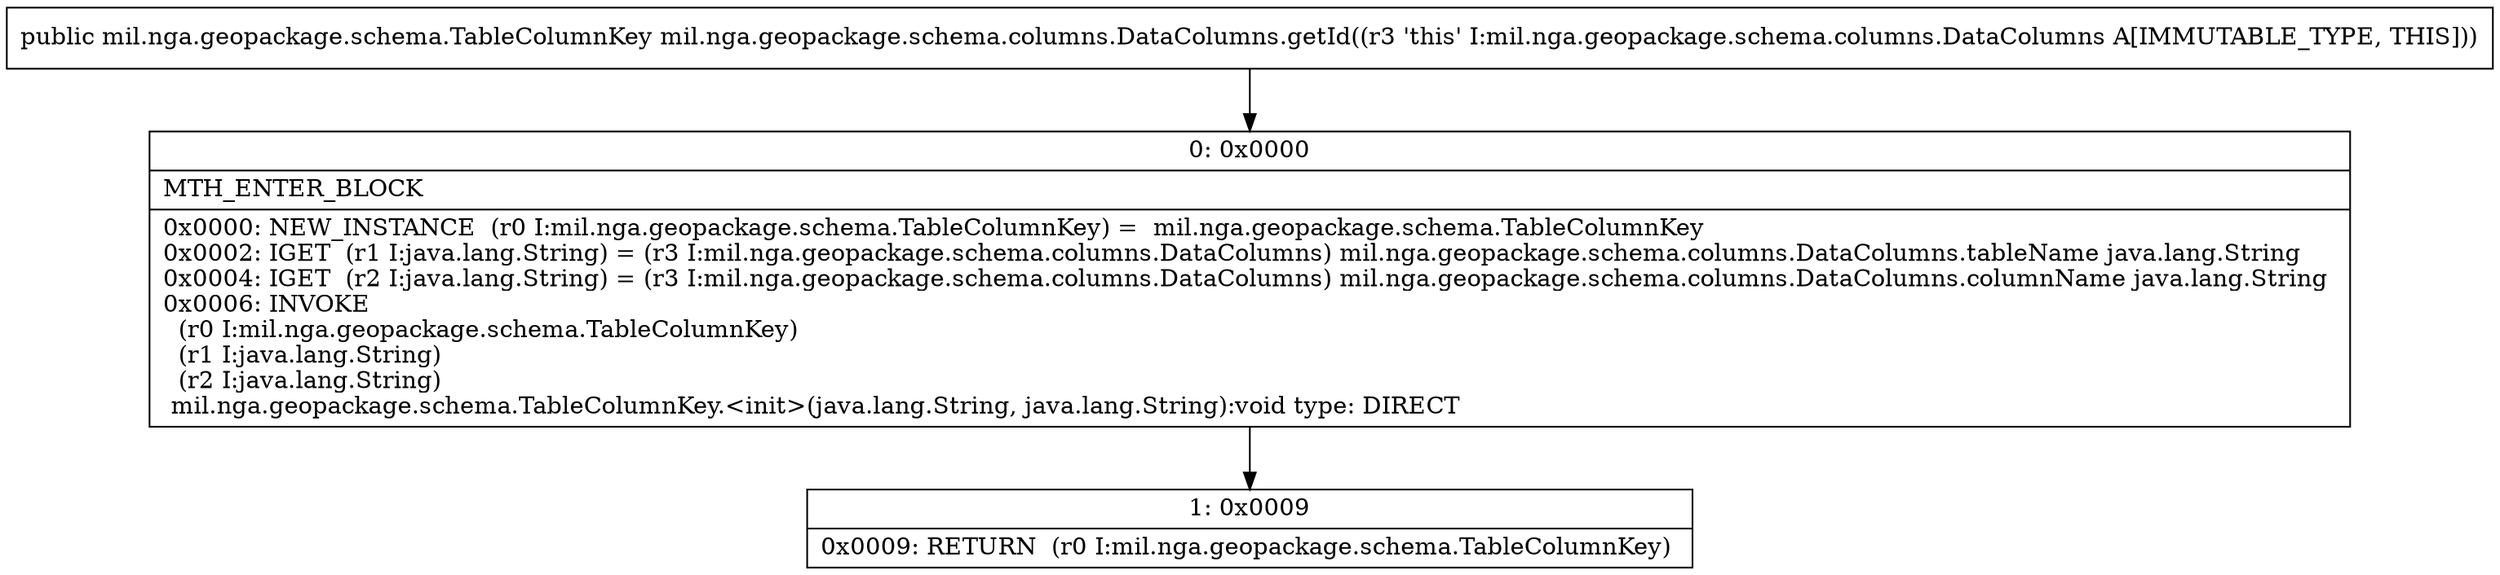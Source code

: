 digraph "CFG formil.nga.geopackage.schema.columns.DataColumns.getId()Lmil\/nga\/geopackage\/schema\/TableColumnKey;" {
Node_0 [shape=record,label="{0\:\ 0x0000|MTH_ENTER_BLOCK\l|0x0000: NEW_INSTANCE  (r0 I:mil.nga.geopackage.schema.TableColumnKey) =  mil.nga.geopackage.schema.TableColumnKey \l0x0002: IGET  (r1 I:java.lang.String) = (r3 I:mil.nga.geopackage.schema.columns.DataColumns) mil.nga.geopackage.schema.columns.DataColumns.tableName java.lang.String \l0x0004: IGET  (r2 I:java.lang.String) = (r3 I:mil.nga.geopackage.schema.columns.DataColumns) mil.nga.geopackage.schema.columns.DataColumns.columnName java.lang.String \l0x0006: INVOKE  \l  (r0 I:mil.nga.geopackage.schema.TableColumnKey)\l  (r1 I:java.lang.String)\l  (r2 I:java.lang.String)\l mil.nga.geopackage.schema.TableColumnKey.\<init\>(java.lang.String, java.lang.String):void type: DIRECT \l}"];
Node_1 [shape=record,label="{1\:\ 0x0009|0x0009: RETURN  (r0 I:mil.nga.geopackage.schema.TableColumnKey) \l}"];
MethodNode[shape=record,label="{public mil.nga.geopackage.schema.TableColumnKey mil.nga.geopackage.schema.columns.DataColumns.getId((r3 'this' I:mil.nga.geopackage.schema.columns.DataColumns A[IMMUTABLE_TYPE, THIS])) }"];
MethodNode -> Node_0;
Node_0 -> Node_1;
}

